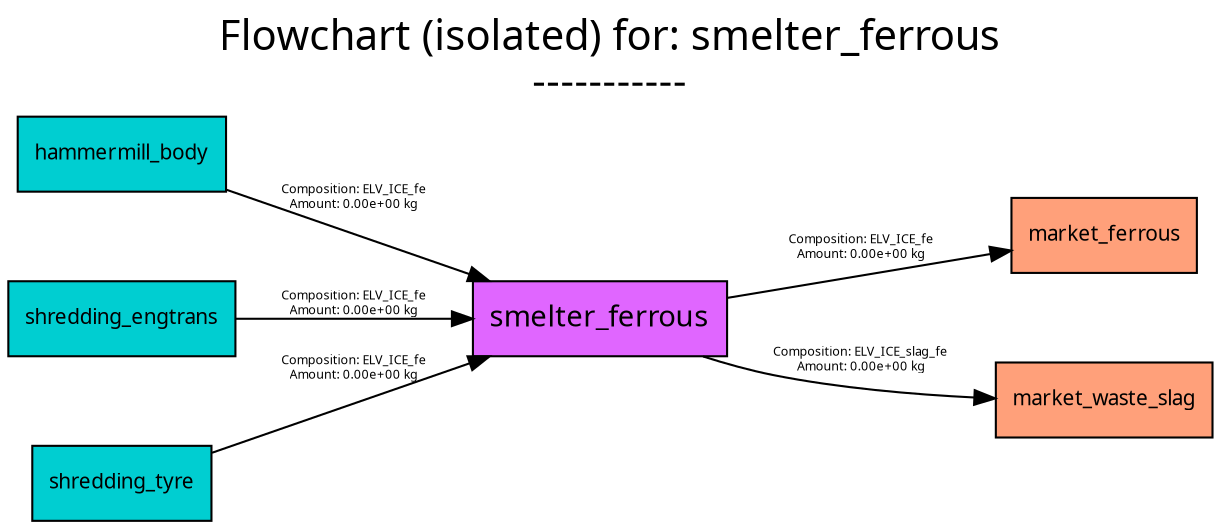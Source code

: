 digraph {
	graph [bb="0,0,543,246",
		font=Cabin,
		fontname=Cabin,
		fontsize=20,
		label="Flowchart (isolated) for: smelter_ferrous
-----------",
		labeljust=c,
		labelloc=tc,
		lheight=0.61,
		lp="271.5,220",
		lwidth=4.71,
		nodesep=0.6,
		rankdir=LR,
		ranksep=0.6
	];
	node [label="\N"];
	smelter_ferrous	[fillcolor=mediumorchid1,
		fontname=Cabin,
		fontsize=14,
		height=0.5,
		pos="265,97",
		shape=box,
		style=filled,
		width=1.5556];
	market_ferrous	[fillcolor=lightsalmon1,
		fontname=Cabin,
		fontsize=10,
		height=0.5,
		pos="493.5,137",
		shape=box,
		style=filled,
		width=1.125];
	smelter_ferrous -> market_ferrous	[color=black,
		fontname=Cabin,
		fontsize=6,
		label="Composition: ELV_ICE_fe
Amount: 0.00e+00 kg",
		lp="382.5,131",
		pos="e,452.83,129.99 321.12,106.73 358.18,113.28 406.65,121.84 442.58,128.18"];
	market_waste_slag	[fillcolor=lightsalmon1,
		fontname=Cabin,
		fontsize=10,
		height=0.5,
		pos="493.5,58",
		shape=box,
		style=filled,
		width=1.375];
	smelter_ferrous -> market_waste_slag	[color=black,
		fontname=Cabin,
		fontsize=6,
		label="Composition: ELV_ICE_slag_fe
Amount: 0.00e+00 kg",
		lp="382.5,77",
		pos="e,443.91,58.749 311.46,78.895 321.69,75.43 332.61,72.201 343,70 372.48,63.758 405.85,60.707 433.58,59.238"];
	hammermill_body	[fillcolor=darkturquoise,
		fontname=Cabin,
		fontsize=10,
		height=0.5,
		pos="50,176",
		shape=box,
		style=filled,
		width=1.3194];
	hammermill_body -> smelter_ferrous	[color=black,
		fontname=Cabin,
		fontsize=6,
		label="Composition: ELV_ICE_fe
Amount: 0.00e+00 kg",
		lp="154.5,155",
		pos="e,215.15,115.12 97.744,158.66 129.4,146.92 171.47,131.32 205.36,118.75"];
	shredding_engtrans	[fillcolor=darkturquoise,
		fontname=Cabin,
		fontsize=10,
		height=0.5,
		pos="50,97",
		shape=box,
		style=filled,
		width=1.3889];
	shredding_engtrans -> smelter_ferrous	[color=black,
		fontname=Cabin,
		fontsize=6,
		label="Composition: ELV_ICE_fe
Amount: 0.00e+00 kg",
		lp="154.5,104",
		pos="e,208.74,97 100.13,97 129.4,97 166.91,97 198.65,97"];
	shredding_tyre	[fillcolor=darkturquoise,
		fontname=Cabin,
		fontsize=10,
		height=0.5,
		pos="50,18",
		shape=box,
		style=filled,
		width=1.1111];
	shredding_tyre -> smelter_ferrous	[color=black,
		fontname=Cabin,
		fontsize=6,
		label="Composition: ELV_ICE_fe
Amount: 0.00e+00 kg",
		lp="154.5,73",
		pos="e,215.46,78.996 90.067,32.49 122.48,44.512 169.05,61.784 205.85,75.431"];
}
